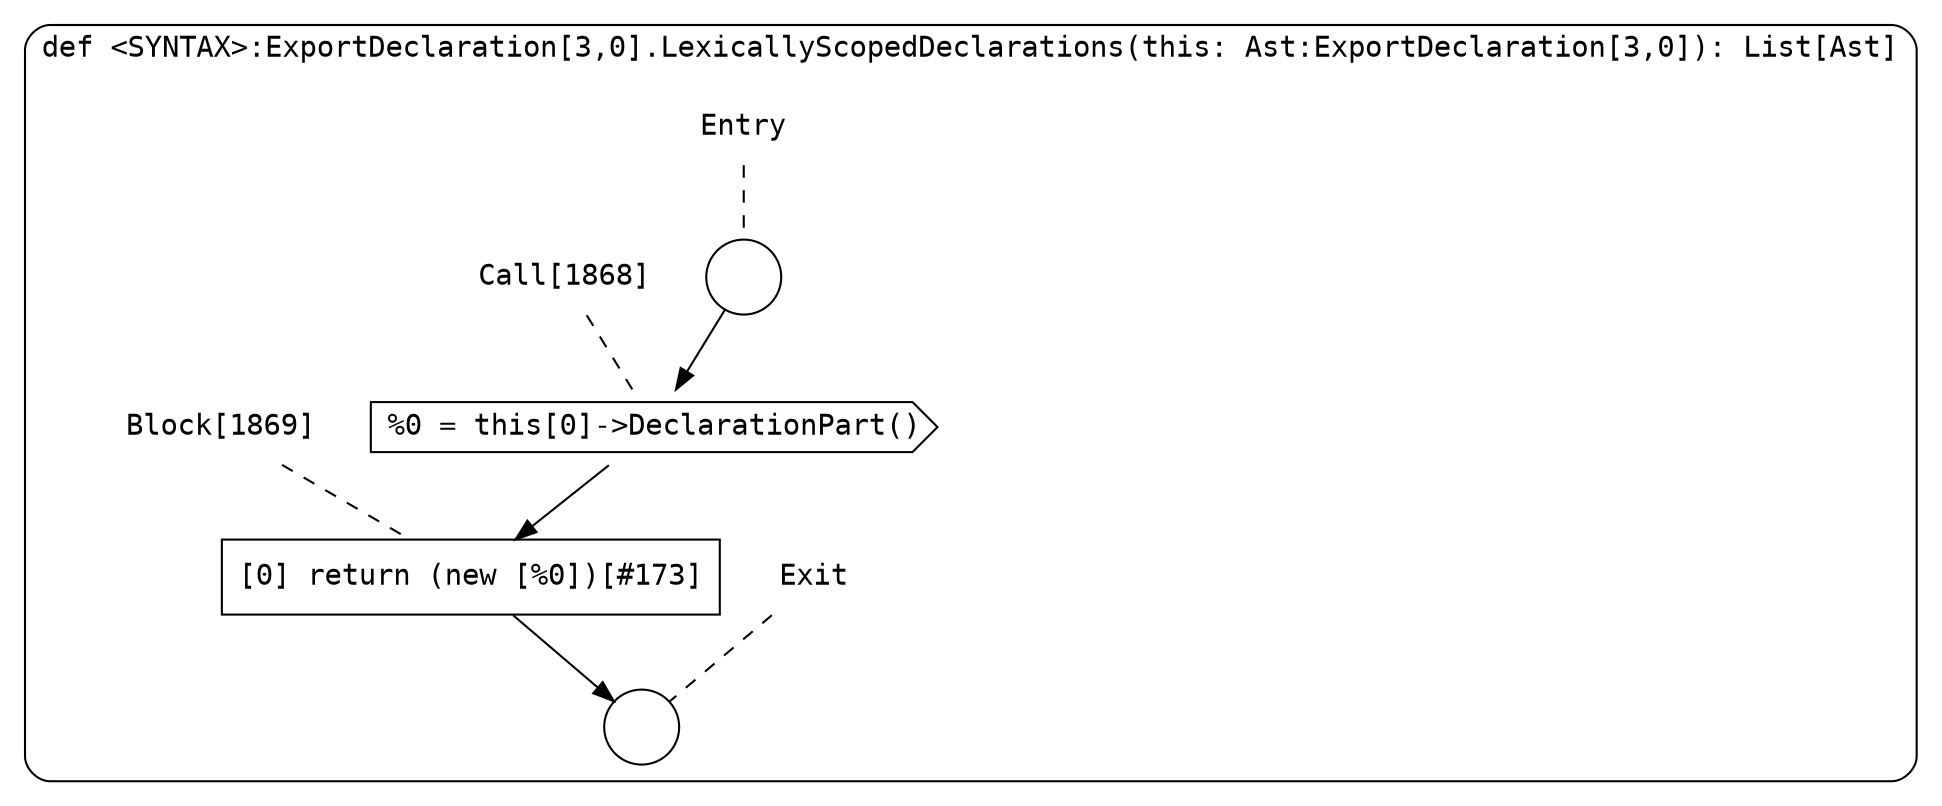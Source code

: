 digraph {
  graph [fontname = "Consolas"]
  node [fontname = "Consolas"]
  edge [fontname = "Consolas"]
  subgraph cluster315 {
    label = "def <SYNTAX>:ExportDeclaration[3,0].LexicallyScopedDeclarations(this: Ast:ExportDeclaration[3,0]): List[Ast]"
    style = rounded
    cluster315_entry_name [shape=none, label=<<font color="black">Entry</font>>]
    cluster315_entry_name -> cluster315_entry [arrowhead=none, color="black", style=dashed]
    cluster315_entry [shape=circle label=" " color="black" fillcolor="white" style=filled]
    cluster315_entry -> node1868 [color="black"]
    cluster315_exit_name [shape=none, label=<<font color="black">Exit</font>>]
    cluster315_exit_name -> cluster315_exit [arrowhead=none, color="black", style=dashed]
    cluster315_exit [shape=circle label=" " color="black" fillcolor="white" style=filled]
    node1868_name [shape=none, label=<<font color="black">Call[1868]</font>>]
    node1868_name -> node1868 [arrowhead=none, color="black", style=dashed]
    node1868 [shape=cds, label=<<font color="black">%0 = this[0]-&gt;DeclarationPart()</font>> color="black" fillcolor="white", style=filled]
    node1868 -> node1869 [color="black"]
    node1869_name [shape=none, label=<<font color="black">Block[1869]</font>>]
    node1869_name -> node1869 [arrowhead=none, color="black", style=dashed]
    node1869 [shape=box, label=<<font color="black">[0] return (new [%0])[#173]<BR ALIGN="LEFT"/></font>> color="black" fillcolor="white", style=filled]
    node1869 -> cluster315_exit [color="black"]
  }
}